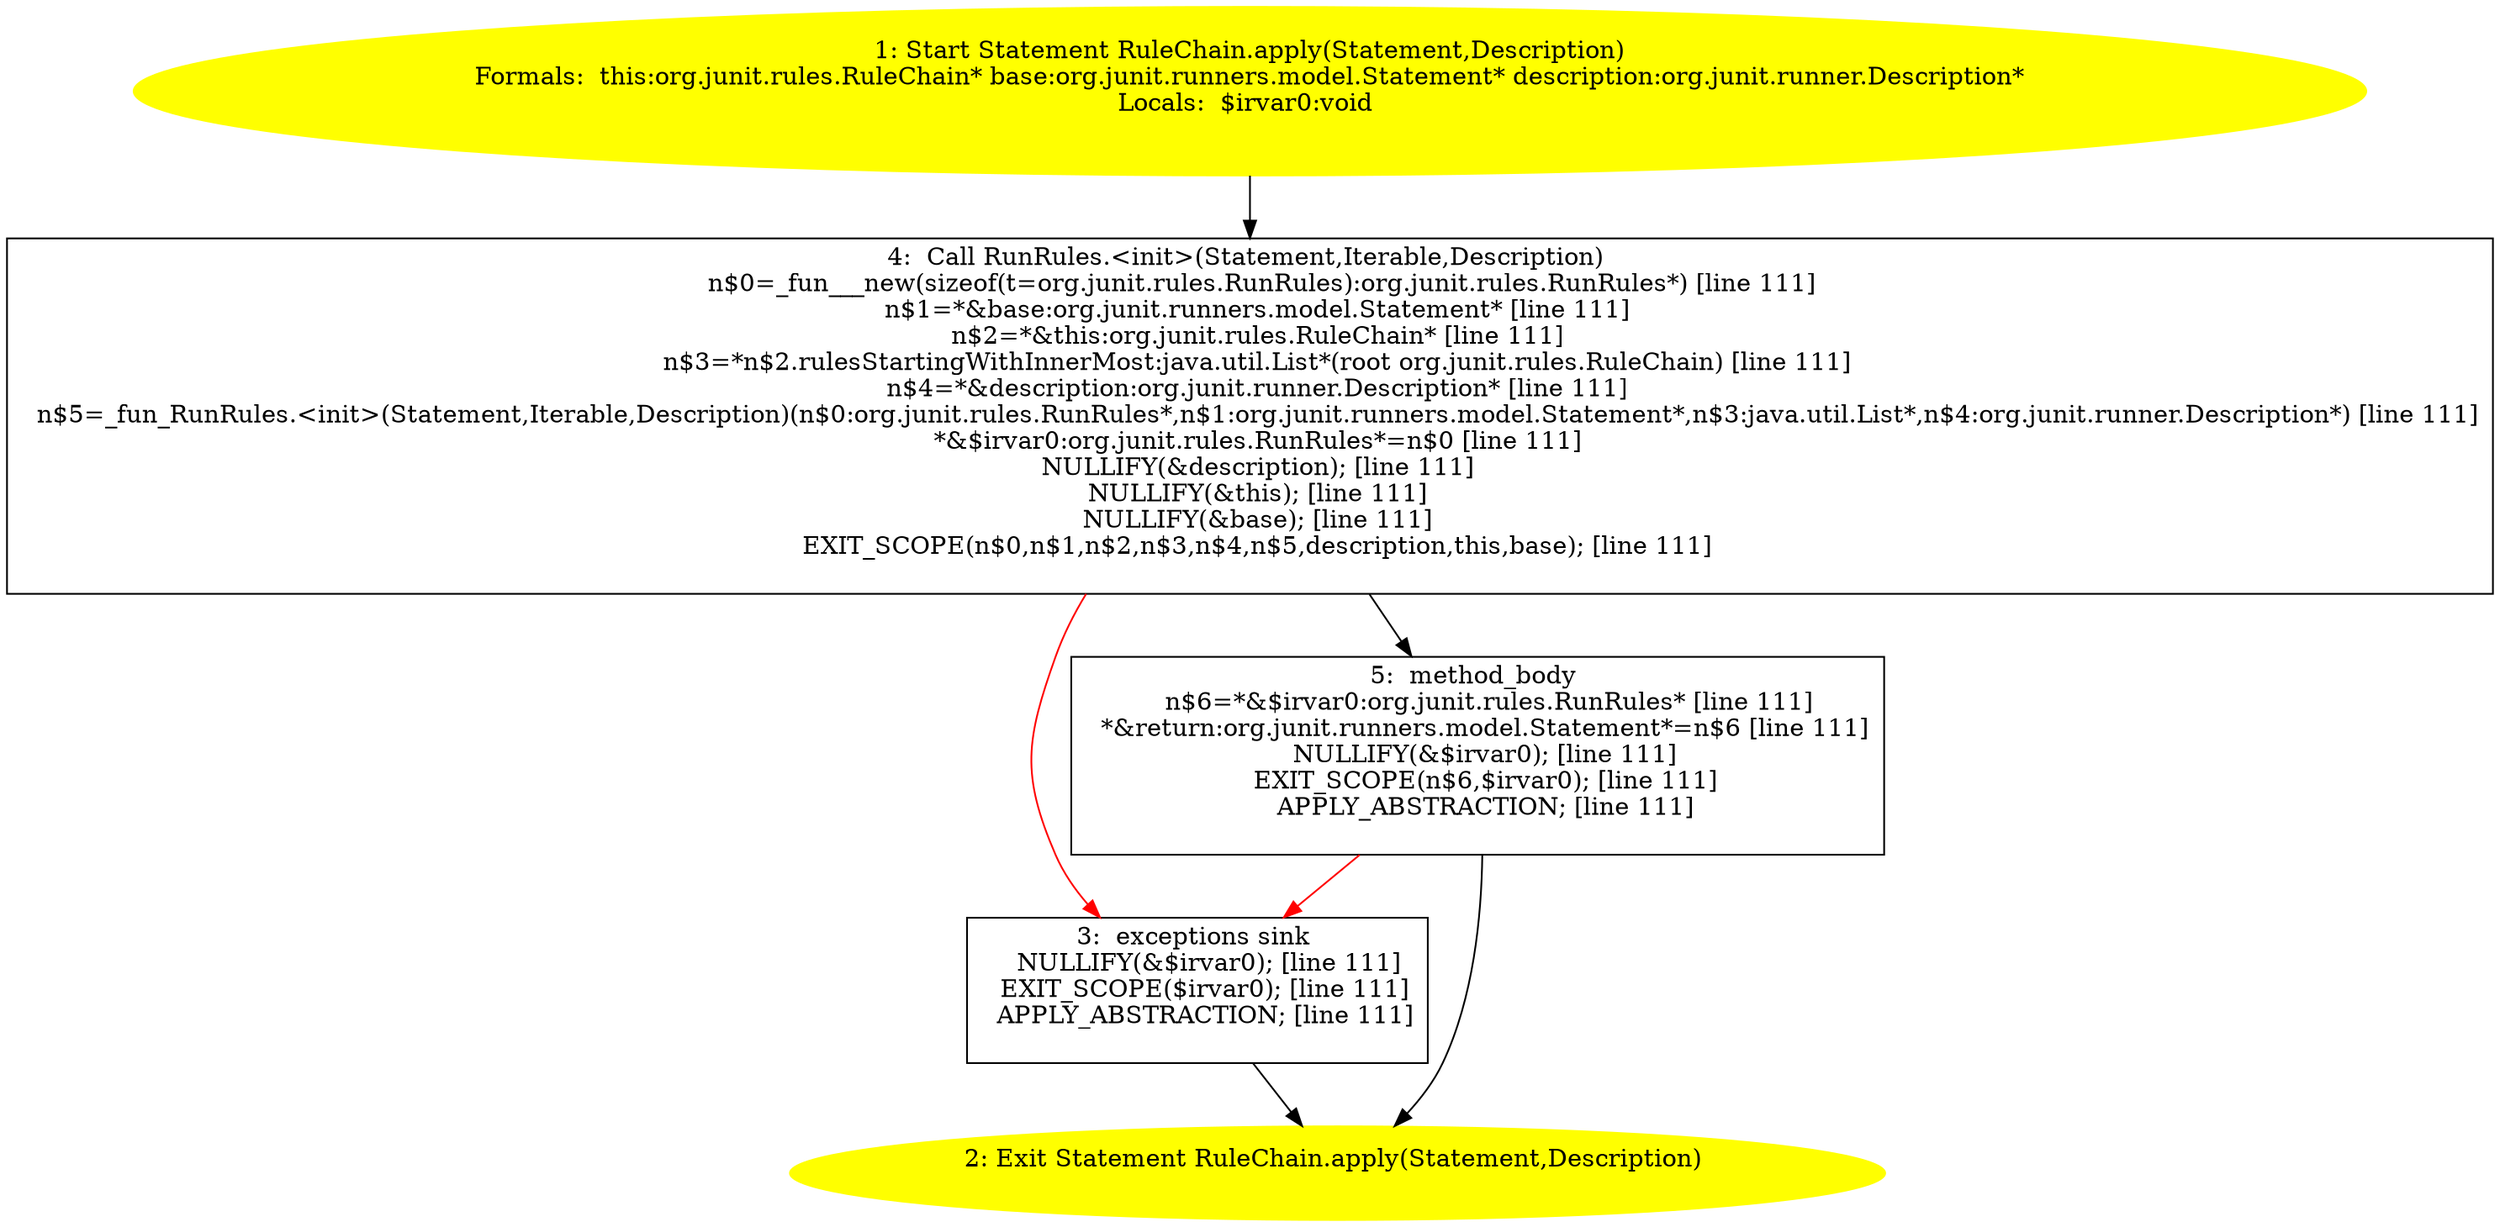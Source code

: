 /* @generated */
digraph cfg {
"org.junit.rules.RuleChain.apply(org.junit.runners.model.Statement,org.junit.runner.Description):org..27a761f882aac931fecf48c4402e05f6_1" [label="1: Start Statement RuleChain.apply(Statement,Description)\nFormals:  this:org.junit.rules.RuleChain* base:org.junit.runners.model.Statement* description:org.junit.runner.Description*\nLocals:  $irvar0:void \n  " color=yellow style=filled]
	

	 "org.junit.rules.RuleChain.apply(org.junit.runners.model.Statement,org.junit.runner.Description):org..27a761f882aac931fecf48c4402e05f6_1" -> "org.junit.rules.RuleChain.apply(org.junit.runners.model.Statement,org.junit.runner.Description):org..27a761f882aac931fecf48c4402e05f6_4" ;
"org.junit.rules.RuleChain.apply(org.junit.runners.model.Statement,org.junit.runner.Description):org..27a761f882aac931fecf48c4402e05f6_2" [label="2: Exit Statement RuleChain.apply(Statement,Description) \n  " color=yellow style=filled]
	

"org.junit.rules.RuleChain.apply(org.junit.runners.model.Statement,org.junit.runner.Description):org..27a761f882aac931fecf48c4402e05f6_3" [label="3:  exceptions sink \n   NULLIFY(&$irvar0); [line 111]\n  EXIT_SCOPE($irvar0); [line 111]\n  APPLY_ABSTRACTION; [line 111]\n " shape="box"]
	

	 "org.junit.rules.RuleChain.apply(org.junit.runners.model.Statement,org.junit.runner.Description):org..27a761f882aac931fecf48c4402e05f6_3" -> "org.junit.rules.RuleChain.apply(org.junit.runners.model.Statement,org.junit.runner.Description):org..27a761f882aac931fecf48c4402e05f6_2" ;
"org.junit.rules.RuleChain.apply(org.junit.runners.model.Statement,org.junit.runner.Description):org..27a761f882aac931fecf48c4402e05f6_4" [label="4:  Call RunRules.<init>(Statement,Iterable,Description) \n   n$0=_fun___new(sizeof(t=org.junit.rules.RunRules):org.junit.rules.RunRules*) [line 111]\n  n$1=*&base:org.junit.runners.model.Statement* [line 111]\n  n$2=*&this:org.junit.rules.RuleChain* [line 111]\n  n$3=*n$2.rulesStartingWithInnerMost:java.util.List*(root org.junit.rules.RuleChain) [line 111]\n  n$4=*&description:org.junit.runner.Description* [line 111]\n  n$5=_fun_RunRules.<init>(Statement,Iterable,Description)(n$0:org.junit.rules.RunRules*,n$1:org.junit.runners.model.Statement*,n$3:java.util.List*,n$4:org.junit.runner.Description*) [line 111]\n  *&$irvar0:org.junit.rules.RunRules*=n$0 [line 111]\n  NULLIFY(&description); [line 111]\n  NULLIFY(&this); [line 111]\n  NULLIFY(&base); [line 111]\n  EXIT_SCOPE(n$0,n$1,n$2,n$3,n$4,n$5,description,this,base); [line 111]\n " shape="box"]
	

	 "org.junit.rules.RuleChain.apply(org.junit.runners.model.Statement,org.junit.runner.Description):org..27a761f882aac931fecf48c4402e05f6_4" -> "org.junit.rules.RuleChain.apply(org.junit.runners.model.Statement,org.junit.runner.Description):org..27a761f882aac931fecf48c4402e05f6_5" ;
	 "org.junit.rules.RuleChain.apply(org.junit.runners.model.Statement,org.junit.runner.Description):org..27a761f882aac931fecf48c4402e05f6_4" -> "org.junit.rules.RuleChain.apply(org.junit.runners.model.Statement,org.junit.runner.Description):org..27a761f882aac931fecf48c4402e05f6_3" [color="red" ];
"org.junit.rules.RuleChain.apply(org.junit.runners.model.Statement,org.junit.runner.Description):org..27a761f882aac931fecf48c4402e05f6_5" [label="5:  method_body \n   n$6=*&$irvar0:org.junit.rules.RunRules* [line 111]\n  *&return:org.junit.runners.model.Statement*=n$6 [line 111]\n  NULLIFY(&$irvar0); [line 111]\n  EXIT_SCOPE(n$6,$irvar0); [line 111]\n  APPLY_ABSTRACTION; [line 111]\n " shape="box"]
	

	 "org.junit.rules.RuleChain.apply(org.junit.runners.model.Statement,org.junit.runner.Description):org..27a761f882aac931fecf48c4402e05f6_5" -> "org.junit.rules.RuleChain.apply(org.junit.runners.model.Statement,org.junit.runner.Description):org..27a761f882aac931fecf48c4402e05f6_2" ;
	 "org.junit.rules.RuleChain.apply(org.junit.runners.model.Statement,org.junit.runner.Description):org..27a761f882aac931fecf48c4402e05f6_5" -> "org.junit.rules.RuleChain.apply(org.junit.runners.model.Statement,org.junit.runner.Description):org..27a761f882aac931fecf48c4402e05f6_3" [color="red" ];
}
